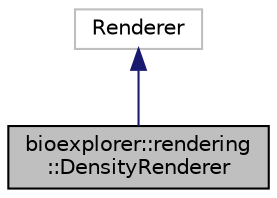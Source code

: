 digraph "bioexplorer::rendering::DensityRenderer"
{
 // LATEX_PDF_SIZE
  edge [fontname="Helvetica",fontsize="10",labelfontname="Helvetica",labelfontsize="10"];
  node [fontname="Helvetica",fontsize="10",shape=record];
  Node1 [label="bioexplorer::rendering\l::DensityRenderer",height=0.2,width=0.4,color="black", fillcolor="grey75", style="filled", fontcolor="black",tooltip="The DensityRenderer class allows visualization of atom density in the 3D scene."];
  Node2 -> Node1 [dir="back",color="midnightblue",fontsize="10",style="solid",fontname="Helvetica"];
  Node2 [label="Renderer",height=0.2,width=0.4,color="grey75", fillcolor="white", style="filled",tooltip=" "];
}
